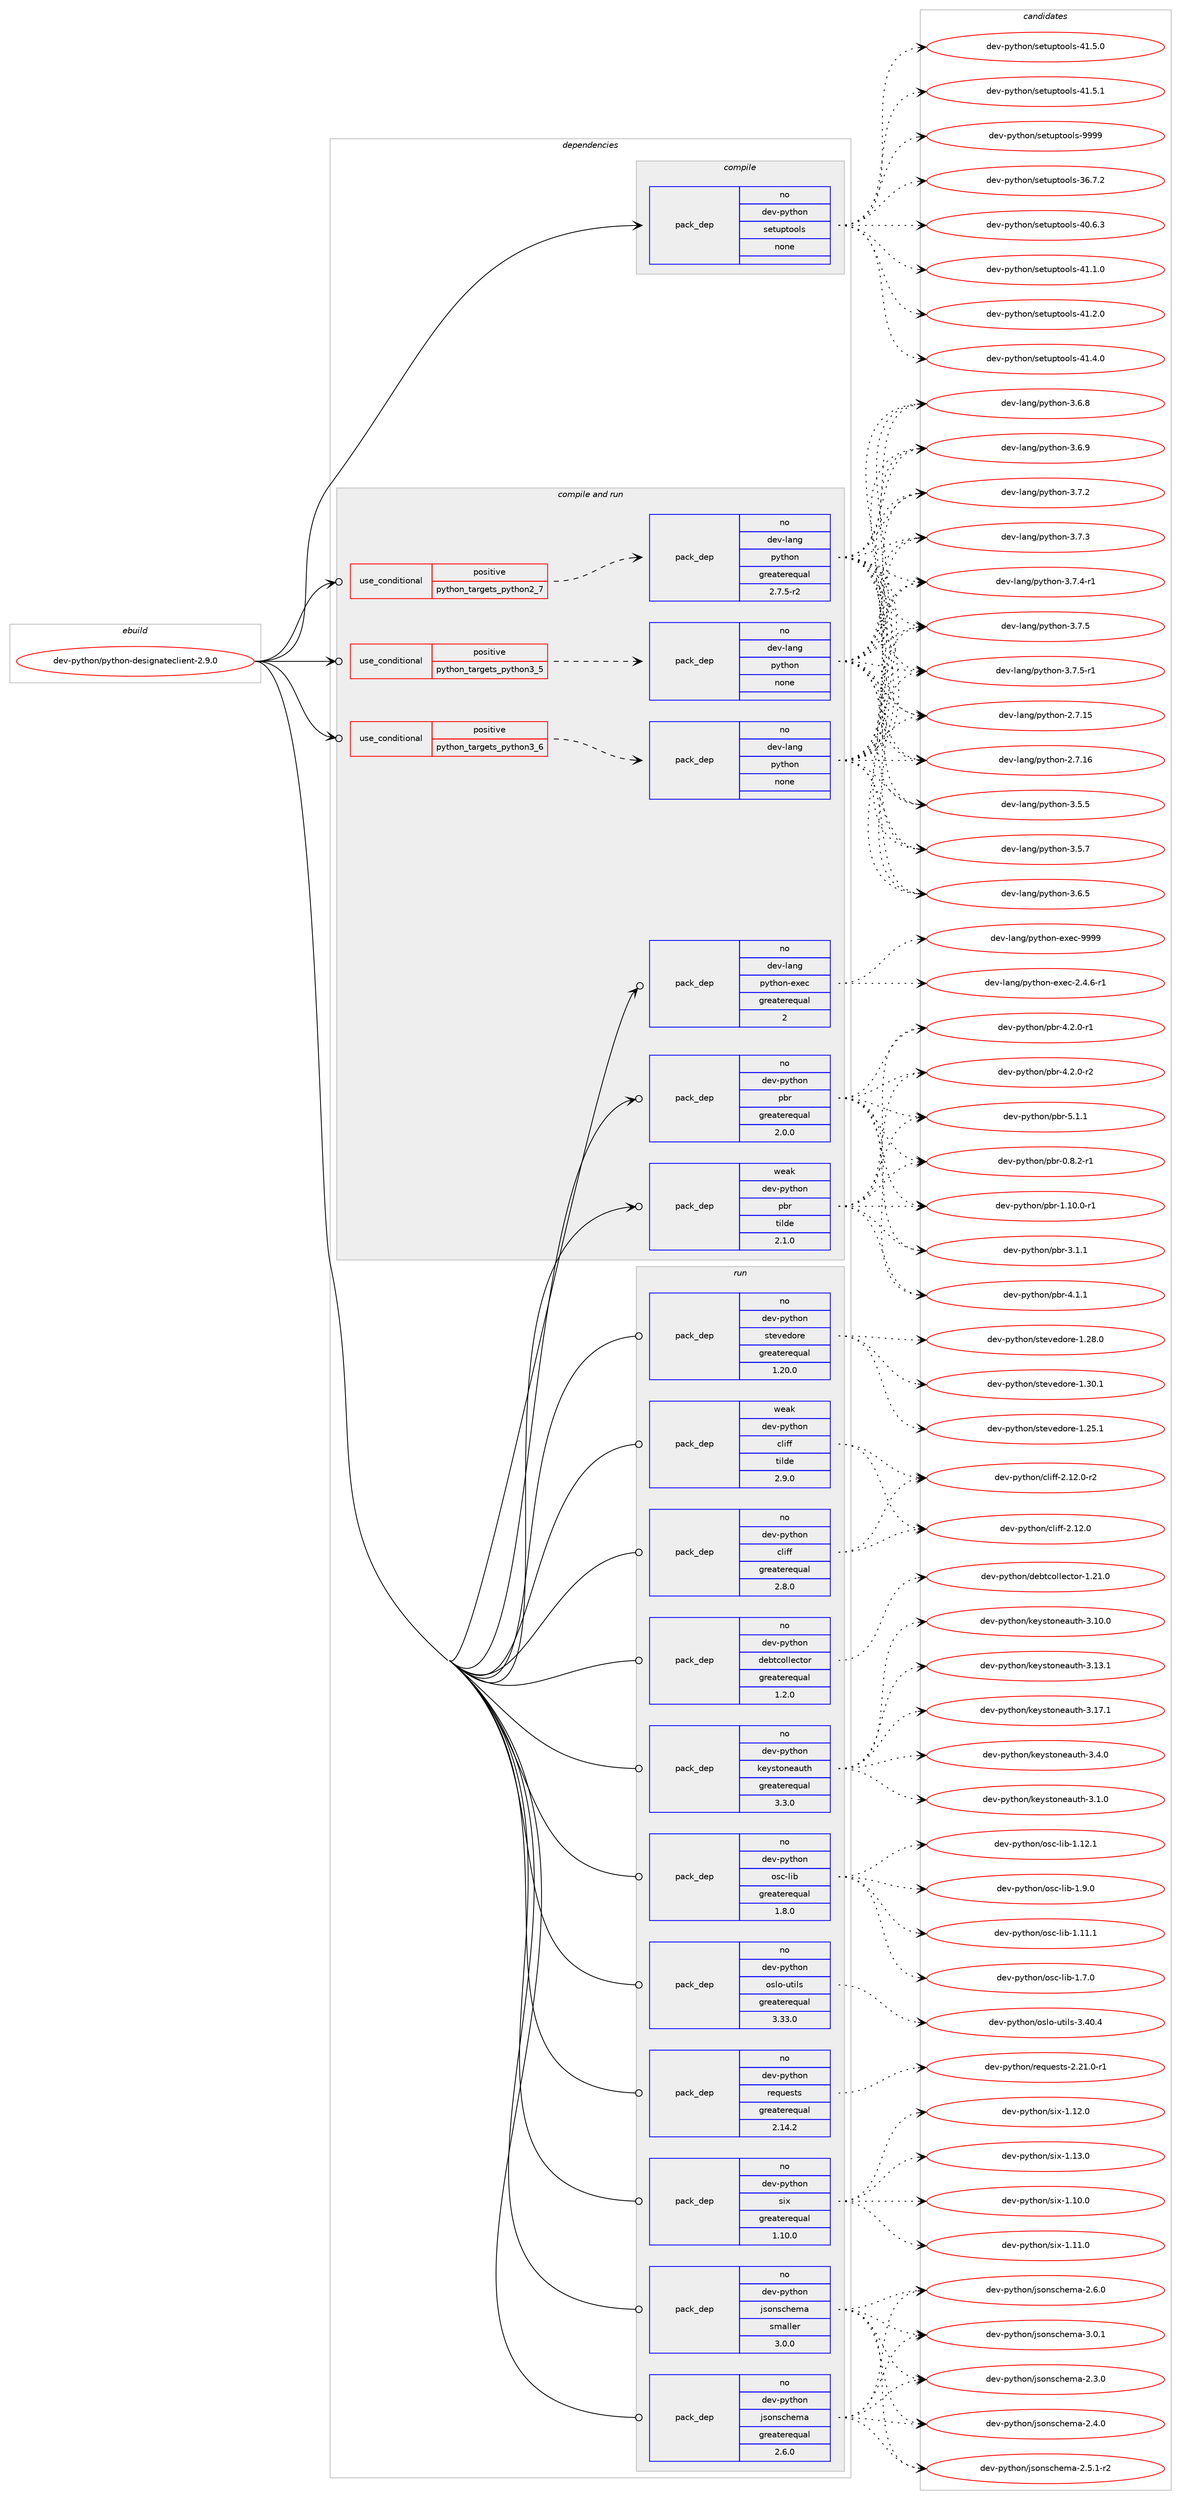 digraph prolog {

# *************
# Graph options
# *************

newrank=true;
concentrate=true;
compound=true;
graph [rankdir=LR,fontname=Helvetica,fontsize=10,ranksep=1.5];#, ranksep=2.5, nodesep=0.2];
edge  [arrowhead=vee];
node  [fontname=Helvetica,fontsize=10];

# **********
# The ebuild
# **********

subgraph cluster_leftcol {
color=gray;
rank=same;
label=<<i>ebuild</i>>;
id [label="dev-python/python-designateclient-2.9.0", color=red, width=4, href="../dev-python/python-designateclient-2.9.0.svg"];
}

# ****************
# The dependencies
# ****************

subgraph cluster_midcol {
color=gray;
label=<<i>dependencies</i>>;
subgraph cluster_compile {
fillcolor="#eeeeee";
style=filled;
label=<<i>compile</i>>;
subgraph pack471431 {
dependency630742 [label=<<TABLE BORDER="0" CELLBORDER="1" CELLSPACING="0" CELLPADDING="4" WIDTH="220"><TR><TD ROWSPAN="6" CELLPADDING="30">pack_dep</TD></TR><TR><TD WIDTH="110">no</TD></TR><TR><TD>dev-python</TD></TR><TR><TD>setuptools</TD></TR><TR><TD>none</TD></TR><TR><TD></TD></TR></TABLE>>, shape=none, color=blue];
}
id:e -> dependency630742:w [weight=20,style="solid",arrowhead="vee"];
}
subgraph cluster_compileandrun {
fillcolor="#eeeeee";
style=filled;
label=<<i>compile and run</i>>;
subgraph cond147440 {
dependency630743 [label=<<TABLE BORDER="0" CELLBORDER="1" CELLSPACING="0" CELLPADDING="4"><TR><TD ROWSPAN="3" CELLPADDING="10">use_conditional</TD></TR><TR><TD>positive</TD></TR><TR><TD>python_targets_python2_7</TD></TR></TABLE>>, shape=none, color=red];
subgraph pack471432 {
dependency630744 [label=<<TABLE BORDER="0" CELLBORDER="1" CELLSPACING="0" CELLPADDING="4" WIDTH="220"><TR><TD ROWSPAN="6" CELLPADDING="30">pack_dep</TD></TR><TR><TD WIDTH="110">no</TD></TR><TR><TD>dev-lang</TD></TR><TR><TD>python</TD></TR><TR><TD>greaterequal</TD></TR><TR><TD>2.7.5-r2</TD></TR></TABLE>>, shape=none, color=blue];
}
dependency630743:e -> dependency630744:w [weight=20,style="dashed",arrowhead="vee"];
}
id:e -> dependency630743:w [weight=20,style="solid",arrowhead="odotvee"];
subgraph cond147441 {
dependency630745 [label=<<TABLE BORDER="0" CELLBORDER="1" CELLSPACING="0" CELLPADDING="4"><TR><TD ROWSPAN="3" CELLPADDING="10">use_conditional</TD></TR><TR><TD>positive</TD></TR><TR><TD>python_targets_python3_5</TD></TR></TABLE>>, shape=none, color=red];
subgraph pack471433 {
dependency630746 [label=<<TABLE BORDER="0" CELLBORDER="1" CELLSPACING="0" CELLPADDING="4" WIDTH="220"><TR><TD ROWSPAN="6" CELLPADDING="30">pack_dep</TD></TR><TR><TD WIDTH="110">no</TD></TR><TR><TD>dev-lang</TD></TR><TR><TD>python</TD></TR><TR><TD>none</TD></TR><TR><TD></TD></TR></TABLE>>, shape=none, color=blue];
}
dependency630745:e -> dependency630746:w [weight=20,style="dashed",arrowhead="vee"];
}
id:e -> dependency630745:w [weight=20,style="solid",arrowhead="odotvee"];
subgraph cond147442 {
dependency630747 [label=<<TABLE BORDER="0" CELLBORDER="1" CELLSPACING="0" CELLPADDING="4"><TR><TD ROWSPAN="3" CELLPADDING="10">use_conditional</TD></TR><TR><TD>positive</TD></TR><TR><TD>python_targets_python3_6</TD></TR></TABLE>>, shape=none, color=red];
subgraph pack471434 {
dependency630748 [label=<<TABLE BORDER="0" CELLBORDER="1" CELLSPACING="0" CELLPADDING="4" WIDTH="220"><TR><TD ROWSPAN="6" CELLPADDING="30">pack_dep</TD></TR><TR><TD WIDTH="110">no</TD></TR><TR><TD>dev-lang</TD></TR><TR><TD>python</TD></TR><TR><TD>none</TD></TR><TR><TD></TD></TR></TABLE>>, shape=none, color=blue];
}
dependency630747:e -> dependency630748:w [weight=20,style="dashed",arrowhead="vee"];
}
id:e -> dependency630747:w [weight=20,style="solid",arrowhead="odotvee"];
subgraph pack471435 {
dependency630749 [label=<<TABLE BORDER="0" CELLBORDER="1" CELLSPACING="0" CELLPADDING="4" WIDTH="220"><TR><TD ROWSPAN="6" CELLPADDING="30">pack_dep</TD></TR><TR><TD WIDTH="110">no</TD></TR><TR><TD>dev-lang</TD></TR><TR><TD>python-exec</TD></TR><TR><TD>greaterequal</TD></TR><TR><TD>2</TD></TR></TABLE>>, shape=none, color=blue];
}
id:e -> dependency630749:w [weight=20,style="solid",arrowhead="odotvee"];
subgraph pack471436 {
dependency630750 [label=<<TABLE BORDER="0" CELLBORDER="1" CELLSPACING="0" CELLPADDING="4" WIDTH="220"><TR><TD ROWSPAN="6" CELLPADDING="30">pack_dep</TD></TR><TR><TD WIDTH="110">no</TD></TR><TR><TD>dev-python</TD></TR><TR><TD>pbr</TD></TR><TR><TD>greaterequal</TD></TR><TR><TD>2.0.0</TD></TR></TABLE>>, shape=none, color=blue];
}
id:e -> dependency630750:w [weight=20,style="solid",arrowhead="odotvee"];
subgraph pack471437 {
dependency630751 [label=<<TABLE BORDER="0" CELLBORDER="1" CELLSPACING="0" CELLPADDING="4" WIDTH="220"><TR><TD ROWSPAN="6" CELLPADDING="30">pack_dep</TD></TR><TR><TD WIDTH="110">weak</TD></TR><TR><TD>dev-python</TD></TR><TR><TD>pbr</TD></TR><TR><TD>tilde</TD></TR><TR><TD>2.1.0</TD></TR></TABLE>>, shape=none, color=blue];
}
id:e -> dependency630751:w [weight=20,style="solid",arrowhead="odotvee"];
}
subgraph cluster_run {
fillcolor="#eeeeee";
style=filled;
label=<<i>run</i>>;
subgraph pack471438 {
dependency630752 [label=<<TABLE BORDER="0" CELLBORDER="1" CELLSPACING="0" CELLPADDING="4" WIDTH="220"><TR><TD ROWSPAN="6" CELLPADDING="30">pack_dep</TD></TR><TR><TD WIDTH="110">no</TD></TR><TR><TD>dev-python</TD></TR><TR><TD>cliff</TD></TR><TR><TD>greaterequal</TD></TR><TR><TD>2.8.0</TD></TR></TABLE>>, shape=none, color=blue];
}
id:e -> dependency630752:w [weight=20,style="solid",arrowhead="odot"];
subgraph pack471439 {
dependency630753 [label=<<TABLE BORDER="0" CELLBORDER="1" CELLSPACING="0" CELLPADDING="4" WIDTH="220"><TR><TD ROWSPAN="6" CELLPADDING="30">pack_dep</TD></TR><TR><TD WIDTH="110">no</TD></TR><TR><TD>dev-python</TD></TR><TR><TD>debtcollector</TD></TR><TR><TD>greaterequal</TD></TR><TR><TD>1.2.0</TD></TR></TABLE>>, shape=none, color=blue];
}
id:e -> dependency630753:w [weight=20,style="solid",arrowhead="odot"];
subgraph pack471440 {
dependency630754 [label=<<TABLE BORDER="0" CELLBORDER="1" CELLSPACING="0" CELLPADDING="4" WIDTH="220"><TR><TD ROWSPAN="6" CELLPADDING="30">pack_dep</TD></TR><TR><TD WIDTH="110">no</TD></TR><TR><TD>dev-python</TD></TR><TR><TD>jsonschema</TD></TR><TR><TD>greaterequal</TD></TR><TR><TD>2.6.0</TD></TR></TABLE>>, shape=none, color=blue];
}
id:e -> dependency630754:w [weight=20,style="solid",arrowhead="odot"];
subgraph pack471441 {
dependency630755 [label=<<TABLE BORDER="0" CELLBORDER="1" CELLSPACING="0" CELLPADDING="4" WIDTH="220"><TR><TD ROWSPAN="6" CELLPADDING="30">pack_dep</TD></TR><TR><TD WIDTH="110">no</TD></TR><TR><TD>dev-python</TD></TR><TR><TD>jsonschema</TD></TR><TR><TD>smaller</TD></TR><TR><TD>3.0.0</TD></TR></TABLE>>, shape=none, color=blue];
}
id:e -> dependency630755:w [weight=20,style="solid",arrowhead="odot"];
subgraph pack471442 {
dependency630756 [label=<<TABLE BORDER="0" CELLBORDER="1" CELLSPACING="0" CELLPADDING="4" WIDTH="220"><TR><TD ROWSPAN="6" CELLPADDING="30">pack_dep</TD></TR><TR><TD WIDTH="110">no</TD></TR><TR><TD>dev-python</TD></TR><TR><TD>keystoneauth</TD></TR><TR><TD>greaterequal</TD></TR><TR><TD>3.3.0</TD></TR></TABLE>>, shape=none, color=blue];
}
id:e -> dependency630756:w [weight=20,style="solid",arrowhead="odot"];
subgraph pack471443 {
dependency630757 [label=<<TABLE BORDER="0" CELLBORDER="1" CELLSPACING="0" CELLPADDING="4" WIDTH="220"><TR><TD ROWSPAN="6" CELLPADDING="30">pack_dep</TD></TR><TR><TD WIDTH="110">no</TD></TR><TR><TD>dev-python</TD></TR><TR><TD>osc-lib</TD></TR><TR><TD>greaterequal</TD></TR><TR><TD>1.8.0</TD></TR></TABLE>>, shape=none, color=blue];
}
id:e -> dependency630757:w [weight=20,style="solid",arrowhead="odot"];
subgraph pack471444 {
dependency630758 [label=<<TABLE BORDER="0" CELLBORDER="1" CELLSPACING="0" CELLPADDING="4" WIDTH="220"><TR><TD ROWSPAN="6" CELLPADDING="30">pack_dep</TD></TR><TR><TD WIDTH="110">no</TD></TR><TR><TD>dev-python</TD></TR><TR><TD>oslo-utils</TD></TR><TR><TD>greaterequal</TD></TR><TR><TD>3.33.0</TD></TR></TABLE>>, shape=none, color=blue];
}
id:e -> dependency630758:w [weight=20,style="solid",arrowhead="odot"];
subgraph pack471445 {
dependency630759 [label=<<TABLE BORDER="0" CELLBORDER="1" CELLSPACING="0" CELLPADDING="4" WIDTH="220"><TR><TD ROWSPAN="6" CELLPADDING="30">pack_dep</TD></TR><TR><TD WIDTH="110">no</TD></TR><TR><TD>dev-python</TD></TR><TR><TD>requests</TD></TR><TR><TD>greaterequal</TD></TR><TR><TD>2.14.2</TD></TR></TABLE>>, shape=none, color=blue];
}
id:e -> dependency630759:w [weight=20,style="solid",arrowhead="odot"];
subgraph pack471446 {
dependency630760 [label=<<TABLE BORDER="0" CELLBORDER="1" CELLSPACING="0" CELLPADDING="4" WIDTH="220"><TR><TD ROWSPAN="6" CELLPADDING="30">pack_dep</TD></TR><TR><TD WIDTH="110">no</TD></TR><TR><TD>dev-python</TD></TR><TR><TD>six</TD></TR><TR><TD>greaterequal</TD></TR><TR><TD>1.10.0</TD></TR></TABLE>>, shape=none, color=blue];
}
id:e -> dependency630760:w [weight=20,style="solid",arrowhead="odot"];
subgraph pack471447 {
dependency630761 [label=<<TABLE BORDER="0" CELLBORDER="1" CELLSPACING="0" CELLPADDING="4" WIDTH="220"><TR><TD ROWSPAN="6" CELLPADDING="30">pack_dep</TD></TR><TR><TD WIDTH="110">no</TD></TR><TR><TD>dev-python</TD></TR><TR><TD>stevedore</TD></TR><TR><TD>greaterequal</TD></TR><TR><TD>1.20.0</TD></TR></TABLE>>, shape=none, color=blue];
}
id:e -> dependency630761:w [weight=20,style="solid",arrowhead="odot"];
subgraph pack471448 {
dependency630762 [label=<<TABLE BORDER="0" CELLBORDER="1" CELLSPACING="0" CELLPADDING="4" WIDTH="220"><TR><TD ROWSPAN="6" CELLPADDING="30">pack_dep</TD></TR><TR><TD WIDTH="110">weak</TD></TR><TR><TD>dev-python</TD></TR><TR><TD>cliff</TD></TR><TR><TD>tilde</TD></TR><TR><TD>2.9.0</TD></TR></TABLE>>, shape=none, color=blue];
}
id:e -> dependency630762:w [weight=20,style="solid",arrowhead="odot"];
}
}

# **************
# The candidates
# **************

subgraph cluster_choices {
rank=same;
color=gray;
label=<<i>candidates</i>>;

subgraph choice471431 {
color=black;
nodesep=1;
choice100101118451121211161041111104711510111611711211611111110811545515446554650 [label="dev-python/setuptools-36.7.2", color=red, width=4,href="../dev-python/setuptools-36.7.2.svg"];
choice100101118451121211161041111104711510111611711211611111110811545524846544651 [label="dev-python/setuptools-40.6.3", color=red, width=4,href="../dev-python/setuptools-40.6.3.svg"];
choice100101118451121211161041111104711510111611711211611111110811545524946494648 [label="dev-python/setuptools-41.1.0", color=red, width=4,href="../dev-python/setuptools-41.1.0.svg"];
choice100101118451121211161041111104711510111611711211611111110811545524946504648 [label="dev-python/setuptools-41.2.0", color=red, width=4,href="../dev-python/setuptools-41.2.0.svg"];
choice100101118451121211161041111104711510111611711211611111110811545524946524648 [label="dev-python/setuptools-41.4.0", color=red, width=4,href="../dev-python/setuptools-41.4.0.svg"];
choice100101118451121211161041111104711510111611711211611111110811545524946534648 [label="dev-python/setuptools-41.5.0", color=red, width=4,href="../dev-python/setuptools-41.5.0.svg"];
choice100101118451121211161041111104711510111611711211611111110811545524946534649 [label="dev-python/setuptools-41.5.1", color=red, width=4,href="../dev-python/setuptools-41.5.1.svg"];
choice10010111845112121116104111110471151011161171121161111111081154557575757 [label="dev-python/setuptools-9999", color=red, width=4,href="../dev-python/setuptools-9999.svg"];
dependency630742:e -> choice100101118451121211161041111104711510111611711211611111110811545515446554650:w [style=dotted,weight="100"];
dependency630742:e -> choice100101118451121211161041111104711510111611711211611111110811545524846544651:w [style=dotted,weight="100"];
dependency630742:e -> choice100101118451121211161041111104711510111611711211611111110811545524946494648:w [style=dotted,weight="100"];
dependency630742:e -> choice100101118451121211161041111104711510111611711211611111110811545524946504648:w [style=dotted,weight="100"];
dependency630742:e -> choice100101118451121211161041111104711510111611711211611111110811545524946524648:w [style=dotted,weight="100"];
dependency630742:e -> choice100101118451121211161041111104711510111611711211611111110811545524946534648:w [style=dotted,weight="100"];
dependency630742:e -> choice100101118451121211161041111104711510111611711211611111110811545524946534649:w [style=dotted,weight="100"];
dependency630742:e -> choice10010111845112121116104111110471151011161171121161111111081154557575757:w [style=dotted,weight="100"];
}
subgraph choice471432 {
color=black;
nodesep=1;
choice10010111845108971101034711212111610411111045504655464953 [label="dev-lang/python-2.7.15", color=red, width=4,href="../dev-lang/python-2.7.15.svg"];
choice10010111845108971101034711212111610411111045504655464954 [label="dev-lang/python-2.7.16", color=red, width=4,href="../dev-lang/python-2.7.16.svg"];
choice100101118451089711010347112121116104111110455146534653 [label="dev-lang/python-3.5.5", color=red, width=4,href="../dev-lang/python-3.5.5.svg"];
choice100101118451089711010347112121116104111110455146534655 [label="dev-lang/python-3.5.7", color=red, width=4,href="../dev-lang/python-3.5.7.svg"];
choice100101118451089711010347112121116104111110455146544653 [label="dev-lang/python-3.6.5", color=red, width=4,href="../dev-lang/python-3.6.5.svg"];
choice100101118451089711010347112121116104111110455146544656 [label="dev-lang/python-3.6.8", color=red, width=4,href="../dev-lang/python-3.6.8.svg"];
choice100101118451089711010347112121116104111110455146544657 [label="dev-lang/python-3.6.9", color=red, width=4,href="../dev-lang/python-3.6.9.svg"];
choice100101118451089711010347112121116104111110455146554650 [label="dev-lang/python-3.7.2", color=red, width=4,href="../dev-lang/python-3.7.2.svg"];
choice100101118451089711010347112121116104111110455146554651 [label="dev-lang/python-3.7.3", color=red, width=4,href="../dev-lang/python-3.7.3.svg"];
choice1001011184510897110103471121211161041111104551465546524511449 [label="dev-lang/python-3.7.4-r1", color=red, width=4,href="../dev-lang/python-3.7.4-r1.svg"];
choice100101118451089711010347112121116104111110455146554653 [label="dev-lang/python-3.7.5", color=red, width=4,href="../dev-lang/python-3.7.5.svg"];
choice1001011184510897110103471121211161041111104551465546534511449 [label="dev-lang/python-3.7.5-r1", color=red, width=4,href="../dev-lang/python-3.7.5-r1.svg"];
dependency630744:e -> choice10010111845108971101034711212111610411111045504655464953:w [style=dotted,weight="100"];
dependency630744:e -> choice10010111845108971101034711212111610411111045504655464954:w [style=dotted,weight="100"];
dependency630744:e -> choice100101118451089711010347112121116104111110455146534653:w [style=dotted,weight="100"];
dependency630744:e -> choice100101118451089711010347112121116104111110455146534655:w [style=dotted,weight="100"];
dependency630744:e -> choice100101118451089711010347112121116104111110455146544653:w [style=dotted,weight="100"];
dependency630744:e -> choice100101118451089711010347112121116104111110455146544656:w [style=dotted,weight="100"];
dependency630744:e -> choice100101118451089711010347112121116104111110455146544657:w [style=dotted,weight="100"];
dependency630744:e -> choice100101118451089711010347112121116104111110455146554650:w [style=dotted,weight="100"];
dependency630744:e -> choice100101118451089711010347112121116104111110455146554651:w [style=dotted,weight="100"];
dependency630744:e -> choice1001011184510897110103471121211161041111104551465546524511449:w [style=dotted,weight="100"];
dependency630744:e -> choice100101118451089711010347112121116104111110455146554653:w [style=dotted,weight="100"];
dependency630744:e -> choice1001011184510897110103471121211161041111104551465546534511449:w [style=dotted,weight="100"];
}
subgraph choice471433 {
color=black;
nodesep=1;
choice10010111845108971101034711212111610411111045504655464953 [label="dev-lang/python-2.7.15", color=red, width=4,href="../dev-lang/python-2.7.15.svg"];
choice10010111845108971101034711212111610411111045504655464954 [label="dev-lang/python-2.7.16", color=red, width=4,href="../dev-lang/python-2.7.16.svg"];
choice100101118451089711010347112121116104111110455146534653 [label="dev-lang/python-3.5.5", color=red, width=4,href="../dev-lang/python-3.5.5.svg"];
choice100101118451089711010347112121116104111110455146534655 [label="dev-lang/python-3.5.7", color=red, width=4,href="../dev-lang/python-3.5.7.svg"];
choice100101118451089711010347112121116104111110455146544653 [label="dev-lang/python-3.6.5", color=red, width=4,href="../dev-lang/python-3.6.5.svg"];
choice100101118451089711010347112121116104111110455146544656 [label="dev-lang/python-3.6.8", color=red, width=4,href="../dev-lang/python-3.6.8.svg"];
choice100101118451089711010347112121116104111110455146544657 [label="dev-lang/python-3.6.9", color=red, width=4,href="../dev-lang/python-3.6.9.svg"];
choice100101118451089711010347112121116104111110455146554650 [label="dev-lang/python-3.7.2", color=red, width=4,href="../dev-lang/python-3.7.2.svg"];
choice100101118451089711010347112121116104111110455146554651 [label="dev-lang/python-3.7.3", color=red, width=4,href="../dev-lang/python-3.7.3.svg"];
choice1001011184510897110103471121211161041111104551465546524511449 [label="dev-lang/python-3.7.4-r1", color=red, width=4,href="../dev-lang/python-3.7.4-r1.svg"];
choice100101118451089711010347112121116104111110455146554653 [label="dev-lang/python-3.7.5", color=red, width=4,href="../dev-lang/python-3.7.5.svg"];
choice1001011184510897110103471121211161041111104551465546534511449 [label="dev-lang/python-3.7.5-r1", color=red, width=4,href="../dev-lang/python-3.7.5-r1.svg"];
dependency630746:e -> choice10010111845108971101034711212111610411111045504655464953:w [style=dotted,weight="100"];
dependency630746:e -> choice10010111845108971101034711212111610411111045504655464954:w [style=dotted,weight="100"];
dependency630746:e -> choice100101118451089711010347112121116104111110455146534653:w [style=dotted,weight="100"];
dependency630746:e -> choice100101118451089711010347112121116104111110455146534655:w [style=dotted,weight="100"];
dependency630746:e -> choice100101118451089711010347112121116104111110455146544653:w [style=dotted,weight="100"];
dependency630746:e -> choice100101118451089711010347112121116104111110455146544656:w [style=dotted,weight="100"];
dependency630746:e -> choice100101118451089711010347112121116104111110455146544657:w [style=dotted,weight="100"];
dependency630746:e -> choice100101118451089711010347112121116104111110455146554650:w [style=dotted,weight="100"];
dependency630746:e -> choice100101118451089711010347112121116104111110455146554651:w [style=dotted,weight="100"];
dependency630746:e -> choice1001011184510897110103471121211161041111104551465546524511449:w [style=dotted,weight="100"];
dependency630746:e -> choice100101118451089711010347112121116104111110455146554653:w [style=dotted,weight="100"];
dependency630746:e -> choice1001011184510897110103471121211161041111104551465546534511449:w [style=dotted,weight="100"];
}
subgraph choice471434 {
color=black;
nodesep=1;
choice10010111845108971101034711212111610411111045504655464953 [label="dev-lang/python-2.7.15", color=red, width=4,href="../dev-lang/python-2.7.15.svg"];
choice10010111845108971101034711212111610411111045504655464954 [label="dev-lang/python-2.7.16", color=red, width=4,href="../dev-lang/python-2.7.16.svg"];
choice100101118451089711010347112121116104111110455146534653 [label="dev-lang/python-3.5.5", color=red, width=4,href="../dev-lang/python-3.5.5.svg"];
choice100101118451089711010347112121116104111110455146534655 [label="dev-lang/python-3.5.7", color=red, width=4,href="../dev-lang/python-3.5.7.svg"];
choice100101118451089711010347112121116104111110455146544653 [label="dev-lang/python-3.6.5", color=red, width=4,href="../dev-lang/python-3.6.5.svg"];
choice100101118451089711010347112121116104111110455146544656 [label="dev-lang/python-3.6.8", color=red, width=4,href="../dev-lang/python-3.6.8.svg"];
choice100101118451089711010347112121116104111110455146544657 [label="dev-lang/python-3.6.9", color=red, width=4,href="../dev-lang/python-3.6.9.svg"];
choice100101118451089711010347112121116104111110455146554650 [label="dev-lang/python-3.7.2", color=red, width=4,href="../dev-lang/python-3.7.2.svg"];
choice100101118451089711010347112121116104111110455146554651 [label="dev-lang/python-3.7.3", color=red, width=4,href="../dev-lang/python-3.7.3.svg"];
choice1001011184510897110103471121211161041111104551465546524511449 [label="dev-lang/python-3.7.4-r1", color=red, width=4,href="../dev-lang/python-3.7.4-r1.svg"];
choice100101118451089711010347112121116104111110455146554653 [label="dev-lang/python-3.7.5", color=red, width=4,href="../dev-lang/python-3.7.5.svg"];
choice1001011184510897110103471121211161041111104551465546534511449 [label="dev-lang/python-3.7.5-r1", color=red, width=4,href="../dev-lang/python-3.7.5-r1.svg"];
dependency630748:e -> choice10010111845108971101034711212111610411111045504655464953:w [style=dotted,weight="100"];
dependency630748:e -> choice10010111845108971101034711212111610411111045504655464954:w [style=dotted,weight="100"];
dependency630748:e -> choice100101118451089711010347112121116104111110455146534653:w [style=dotted,weight="100"];
dependency630748:e -> choice100101118451089711010347112121116104111110455146534655:w [style=dotted,weight="100"];
dependency630748:e -> choice100101118451089711010347112121116104111110455146544653:w [style=dotted,weight="100"];
dependency630748:e -> choice100101118451089711010347112121116104111110455146544656:w [style=dotted,weight="100"];
dependency630748:e -> choice100101118451089711010347112121116104111110455146544657:w [style=dotted,weight="100"];
dependency630748:e -> choice100101118451089711010347112121116104111110455146554650:w [style=dotted,weight="100"];
dependency630748:e -> choice100101118451089711010347112121116104111110455146554651:w [style=dotted,weight="100"];
dependency630748:e -> choice1001011184510897110103471121211161041111104551465546524511449:w [style=dotted,weight="100"];
dependency630748:e -> choice100101118451089711010347112121116104111110455146554653:w [style=dotted,weight="100"];
dependency630748:e -> choice1001011184510897110103471121211161041111104551465546534511449:w [style=dotted,weight="100"];
}
subgraph choice471435 {
color=black;
nodesep=1;
choice10010111845108971101034711212111610411111045101120101994550465246544511449 [label="dev-lang/python-exec-2.4.6-r1", color=red, width=4,href="../dev-lang/python-exec-2.4.6-r1.svg"];
choice10010111845108971101034711212111610411111045101120101994557575757 [label="dev-lang/python-exec-9999", color=red, width=4,href="../dev-lang/python-exec-9999.svg"];
dependency630749:e -> choice10010111845108971101034711212111610411111045101120101994550465246544511449:w [style=dotted,weight="100"];
dependency630749:e -> choice10010111845108971101034711212111610411111045101120101994557575757:w [style=dotted,weight="100"];
}
subgraph choice471436 {
color=black;
nodesep=1;
choice1001011184511212111610411111047112981144548465646504511449 [label="dev-python/pbr-0.8.2-r1", color=red, width=4,href="../dev-python/pbr-0.8.2-r1.svg"];
choice100101118451121211161041111104711298114454946494846484511449 [label="dev-python/pbr-1.10.0-r1", color=red, width=4,href="../dev-python/pbr-1.10.0-r1.svg"];
choice100101118451121211161041111104711298114455146494649 [label="dev-python/pbr-3.1.1", color=red, width=4,href="../dev-python/pbr-3.1.1.svg"];
choice100101118451121211161041111104711298114455246494649 [label="dev-python/pbr-4.1.1", color=red, width=4,href="../dev-python/pbr-4.1.1.svg"];
choice1001011184511212111610411111047112981144552465046484511449 [label="dev-python/pbr-4.2.0-r1", color=red, width=4,href="../dev-python/pbr-4.2.0-r1.svg"];
choice1001011184511212111610411111047112981144552465046484511450 [label="dev-python/pbr-4.2.0-r2", color=red, width=4,href="../dev-python/pbr-4.2.0-r2.svg"];
choice100101118451121211161041111104711298114455346494649 [label="dev-python/pbr-5.1.1", color=red, width=4,href="../dev-python/pbr-5.1.1.svg"];
dependency630750:e -> choice1001011184511212111610411111047112981144548465646504511449:w [style=dotted,weight="100"];
dependency630750:e -> choice100101118451121211161041111104711298114454946494846484511449:w [style=dotted,weight="100"];
dependency630750:e -> choice100101118451121211161041111104711298114455146494649:w [style=dotted,weight="100"];
dependency630750:e -> choice100101118451121211161041111104711298114455246494649:w [style=dotted,weight="100"];
dependency630750:e -> choice1001011184511212111610411111047112981144552465046484511449:w [style=dotted,weight="100"];
dependency630750:e -> choice1001011184511212111610411111047112981144552465046484511450:w [style=dotted,weight="100"];
dependency630750:e -> choice100101118451121211161041111104711298114455346494649:w [style=dotted,weight="100"];
}
subgraph choice471437 {
color=black;
nodesep=1;
choice1001011184511212111610411111047112981144548465646504511449 [label="dev-python/pbr-0.8.2-r1", color=red, width=4,href="../dev-python/pbr-0.8.2-r1.svg"];
choice100101118451121211161041111104711298114454946494846484511449 [label="dev-python/pbr-1.10.0-r1", color=red, width=4,href="../dev-python/pbr-1.10.0-r1.svg"];
choice100101118451121211161041111104711298114455146494649 [label="dev-python/pbr-3.1.1", color=red, width=4,href="../dev-python/pbr-3.1.1.svg"];
choice100101118451121211161041111104711298114455246494649 [label="dev-python/pbr-4.1.1", color=red, width=4,href="../dev-python/pbr-4.1.1.svg"];
choice1001011184511212111610411111047112981144552465046484511449 [label="dev-python/pbr-4.2.0-r1", color=red, width=4,href="../dev-python/pbr-4.2.0-r1.svg"];
choice1001011184511212111610411111047112981144552465046484511450 [label="dev-python/pbr-4.2.0-r2", color=red, width=4,href="../dev-python/pbr-4.2.0-r2.svg"];
choice100101118451121211161041111104711298114455346494649 [label="dev-python/pbr-5.1.1", color=red, width=4,href="../dev-python/pbr-5.1.1.svg"];
dependency630751:e -> choice1001011184511212111610411111047112981144548465646504511449:w [style=dotted,weight="100"];
dependency630751:e -> choice100101118451121211161041111104711298114454946494846484511449:w [style=dotted,weight="100"];
dependency630751:e -> choice100101118451121211161041111104711298114455146494649:w [style=dotted,weight="100"];
dependency630751:e -> choice100101118451121211161041111104711298114455246494649:w [style=dotted,weight="100"];
dependency630751:e -> choice1001011184511212111610411111047112981144552465046484511449:w [style=dotted,weight="100"];
dependency630751:e -> choice1001011184511212111610411111047112981144552465046484511450:w [style=dotted,weight="100"];
dependency630751:e -> choice100101118451121211161041111104711298114455346494649:w [style=dotted,weight="100"];
}
subgraph choice471438 {
color=black;
nodesep=1;
choice10010111845112121116104111110479910810510210245504649504648 [label="dev-python/cliff-2.12.0", color=red, width=4,href="../dev-python/cliff-2.12.0.svg"];
choice100101118451121211161041111104799108105102102455046495046484511450 [label="dev-python/cliff-2.12.0-r2", color=red, width=4,href="../dev-python/cliff-2.12.0-r2.svg"];
dependency630752:e -> choice10010111845112121116104111110479910810510210245504649504648:w [style=dotted,weight="100"];
dependency630752:e -> choice100101118451121211161041111104799108105102102455046495046484511450:w [style=dotted,weight="100"];
}
subgraph choice471439 {
color=black;
nodesep=1;
choice100101118451121211161041111104710010198116991111081081019911611111445494650494648 [label="dev-python/debtcollector-1.21.0", color=red, width=4,href="../dev-python/debtcollector-1.21.0.svg"];
dependency630753:e -> choice100101118451121211161041111104710010198116991111081081019911611111445494650494648:w [style=dotted,weight="100"];
}
subgraph choice471440 {
color=black;
nodesep=1;
choice10010111845112121116104111110471061151111101159910410110997455046514648 [label="dev-python/jsonschema-2.3.0", color=red, width=4,href="../dev-python/jsonschema-2.3.0.svg"];
choice10010111845112121116104111110471061151111101159910410110997455046524648 [label="dev-python/jsonschema-2.4.0", color=red, width=4,href="../dev-python/jsonschema-2.4.0.svg"];
choice100101118451121211161041111104710611511111011599104101109974550465346494511450 [label="dev-python/jsonschema-2.5.1-r2", color=red, width=4,href="../dev-python/jsonschema-2.5.1-r2.svg"];
choice10010111845112121116104111110471061151111101159910410110997455046544648 [label="dev-python/jsonschema-2.6.0", color=red, width=4,href="../dev-python/jsonschema-2.6.0.svg"];
choice10010111845112121116104111110471061151111101159910410110997455146484649 [label="dev-python/jsonschema-3.0.1", color=red, width=4,href="../dev-python/jsonschema-3.0.1.svg"];
dependency630754:e -> choice10010111845112121116104111110471061151111101159910410110997455046514648:w [style=dotted,weight="100"];
dependency630754:e -> choice10010111845112121116104111110471061151111101159910410110997455046524648:w [style=dotted,weight="100"];
dependency630754:e -> choice100101118451121211161041111104710611511111011599104101109974550465346494511450:w [style=dotted,weight="100"];
dependency630754:e -> choice10010111845112121116104111110471061151111101159910410110997455046544648:w [style=dotted,weight="100"];
dependency630754:e -> choice10010111845112121116104111110471061151111101159910410110997455146484649:w [style=dotted,weight="100"];
}
subgraph choice471441 {
color=black;
nodesep=1;
choice10010111845112121116104111110471061151111101159910410110997455046514648 [label="dev-python/jsonschema-2.3.0", color=red, width=4,href="../dev-python/jsonschema-2.3.0.svg"];
choice10010111845112121116104111110471061151111101159910410110997455046524648 [label="dev-python/jsonschema-2.4.0", color=red, width=4,href="../dev-python/jsonschema-2.4.0.svg"];
choice100101118451121211161041111104710611511111011599104101109974550465346494511450 [label="dev-python/jsonschema-2.5.1-r2", color=red, width=4,href="../dev-python/jsonschema-2.5.1-r2.svg"];
choice10010111845112121116104111110471061151111101159910410110997455046544648 [label="dev-python/jsonschema-2.6.0", color=red, width=4,href="../dev-python/jsonschema-2.6.0.svg"];
choice10010111845112121116104111110471061151111101159910410110997455146484649 [label="dev-python/jsonschema-3.0.1", color=red, width=4,href="../dev-python/jsonschema-3.0.1.svg"];
dependency630755:e -> choice10010111845112121116104111110471061151111101159910410110997455046514648:w [style=dotted,weight="100"];
dependency630755:e -> choice10010111845112121116104111110471061151111101159910410110997455046524648:w [style=dotted,weight="100"];
dependency630755:e -> choice100101118451121211161041111104710611511111011599104101109974550465346494511450:w [style=dotted,weight="100"];
dependency630755:e -> choice10010111845112121116104111110471061151111101159910410110997455046544648:w [style=dotted,weight="100"];
dependency630755:e -> choice10010111845112121116104111110471061151111101159910410110997455146484649:w [style=dotted,weight="100"];
}
subgraph choice471442 {
color=black;
nodesep=1;
choice100101118451121211161041111104710710112111511611111010197117116104455146494648 [label="dev-python/keystoneauth-3.1.0", color=red, width=4,href="../dev-python/keystoneauth-3.1.0.svg"];
choice10010111845112121116104111110471071011211151161111101019711711610445514649484648 [label="dev-python/keystoneauth-3.10.0", color=red, width=4,href="../dev-python/keystoneauth-3.10.0.svg"];
choice10010111845112121116104111110471071011211151161111101019711711610445514649514649 [label="dev-python/keystoneauth-3.13.1", color=red, width=4,href="../dev-python/keystoneauth-3.13.1.svg"];
choice10010111845112121116104111110471071011211151161111101019711711610445514649554649 [label="dev-python/keystoneauth-3.17.1", color=red, width=4,href="../dev-python/keystoneauth-3.17.1.svg"];
choice100101118451121211161041111104710710112111511611111010197117116104455146524648 [label="dev-python/keystoneauth-3.4.0", color=red, width=4,href="../dev-python/keystoneauth-3.4.0.svg"];
dependency630756:e -> choice100101118451121211161041111104710710112111511611111010197117116104455146494648:w [style=dotted,weight="100"];
dependency630756:e -> choice10010111845112121116104111110471071011211151161111101019711711610445514649484648:w [style=dotted,weight="100"];
dependency630756:e -> choice10010111845112121116104111110471071011211151161111101019711711610445514649514649:w [style=dotted,weight="100"];
dependency630756:e -> choice10010111845112121116104111110471071011211151161111101019711711610445514649554649:w [style=dotted,weight="100"];
dependency630756:e -> choice100101118451121211161041111104710710112111511611111010197117116104455146524648:w [style=dotted,weight="100"];
}
subgraph choice471443 {
color=black;
nodesep=1;
choice100101118451121211161041111104711111599451081059845494649494649 [label="dev-python/osc-lib-1.11.1", color=red, width=4,href="../dev-python/osc-lib-1.11.1.svg"];
choice100101118451121211161041111104711111599451081059845494649504649 [label="dev-python/osc-lib-1.12.1", color=red, width=4,href="../dev-python/osc-lib-1.12.1.svg"];
choice1001011184511212111610411111047111115994510810598454946554648 [label="dev-python/osc-lib-1.7.0", color=red, width=4,href="../dev-python/osc-lib-1.7.0.svg"];
choice1001011184511212111610411111047111115994510810598454946574648 [label="dev-python/osc-lib-1.9.0", color=red, width=4,href="../dev-python/osc-lib-1.9.0.svg"];
dependency630757:e -> choice100101118451121211161041111104711111599451081059845494649494649:w [style=dotted,weight="100"];
dependency630757:e -> choice100101118451121211161041111104711111599451081059845494649504649:w [style=dotted,weight="100"];
dependency630757:e -> choice1001011184511212111610411111047111115994510810598454946554648:w [style=dotted,weight="100"];
dependency630757:e -> choice1001011184511212111610411111047111115994510810598454946574648:w [style=dotted,weight="100"];
}
subgraph choice471444 {
color=black;
nodesep=1;
choice10010111845112121116104111110471111151081114511711610510811545514652484652 [label="dev-python/oslo-utils-3.40.4", color=red, width=4,href="../dev-python/oslo-utils-3.40.4.svg"];
dependency630758:e -> choice10010111845112121116104111110471111151081114511711610510811545514652484652:w [style=dotted,weight="100"];
}
subgraph choice471445 {
color=black;
nodesep=1;
choice1001011184511212111610411111047114101113117101115116115455046504946484511449 [label="dev-python/requests-2.21.0-r1", color=red, width=4,href="../dev-python/requests-2.21.0-r1.svg"];
dependency630759:e -> choice1001011184511212111610411111047114101113117101115116115455046504946484511449:w [style=dotted,weight="100"];
}
subgraph choice471446 {
color=black;
nodesep=1;
choice100101118451121211161041111104711510512045494649484648 [label="dev-python/six-1.10.0", color=red, width=4,href="../dev-python/six-1.10.0.svg"];
choice100101118451121211161041111104711510512045494649494648 [label="dev-python/six-1.11.0", color=red, width=4,href="../dev-python/six-1.11.0.svg"];
choice100101118451121211161041111104711510512045494649504648 [label="dev-python/six-1.12.0", color=red, width=4,href="../dev-python/six-1.12.0.svg"];
choice100101118451121211161041111104711510512045494649514648 [label="dev-python/six-1.13.0", color=red, width=4,href="../dev-python/six-1.13.0.svg"];
dependency630760:e -> choice100101118451121211161041111104711510512045494649484648:w [style=dotted,weight="100"];
dependency630760:e -> choice100101118451121211161041111104711510512045494649494648:w [style=dotted,weight="100"];
dependency630760:e -> choice100101118451121211161041111104711510512045494649504648:w [style=dotted,weight="100"];
dependency630760:e -> choice100101118451121211161041111104711510512045494649514648:w [style=dotted,weight="100"];
}
subgraph choice471447 {
color=black;
nodesep=1;
choice100101118451121211161041111104711511610111810110011111410145494650534649 [label="dev-python/stevedore-1.25.1", color=red, width=4,href="../dev-python/stevedore-1.25.1.svg"];
choice100101118451121211161041111104711511610111810110011111410145494650564648 [label="dev-python/stevedore-1.28.0", color=red, width=4,href="../dev-python/stevedore-1.28.0.svg"];
choice100101118451121211161041111104711511610111810110011111410145494651484649 [label="dev-python/stevedore-1.30.1", color=red, width=4,href="../dev-python/stevedore-1.30.1.svg"];
dependency630761:e -> choice100101118451121211161041111104711511610111810110011111410145494650534649:w [style=dotted,weight="100"];
dependency630761:e -> choice100101118451121211161041111104711511610111810110011111410145494650564648:w [style=dotted,weight="100"];
dependency630761:e -> choice100101118451121211161041111104711511610111810110011111410145494651484649:w [style=dotted,weight="100"];
}
subgraph choice471448 {
color=black;
nodesep=1;
choice10010111845112121116104111110479910810510210245504649504648 [label="dev-python/cliff-2.12.0", color=red, width=4,href="../dev-python/cliff-2.12.0.svg"];
choice100101118451121211161041111104799108105102102455046495046484511450 [label="dev-python/cliff-2.12.0-r2", color=red, width=4,href="../dev-python/cliff-2.12.0-r2.svg"];
dependency630762:e -> choice10010111845112121116104111110479910810510210245504649504648:w [style=dotted,weight="100"];
dependency630762:e -> choice100101118451121211161041111104799108105102102455046495046484511450:w [style=dotted,weight="100"];
}
}

}
